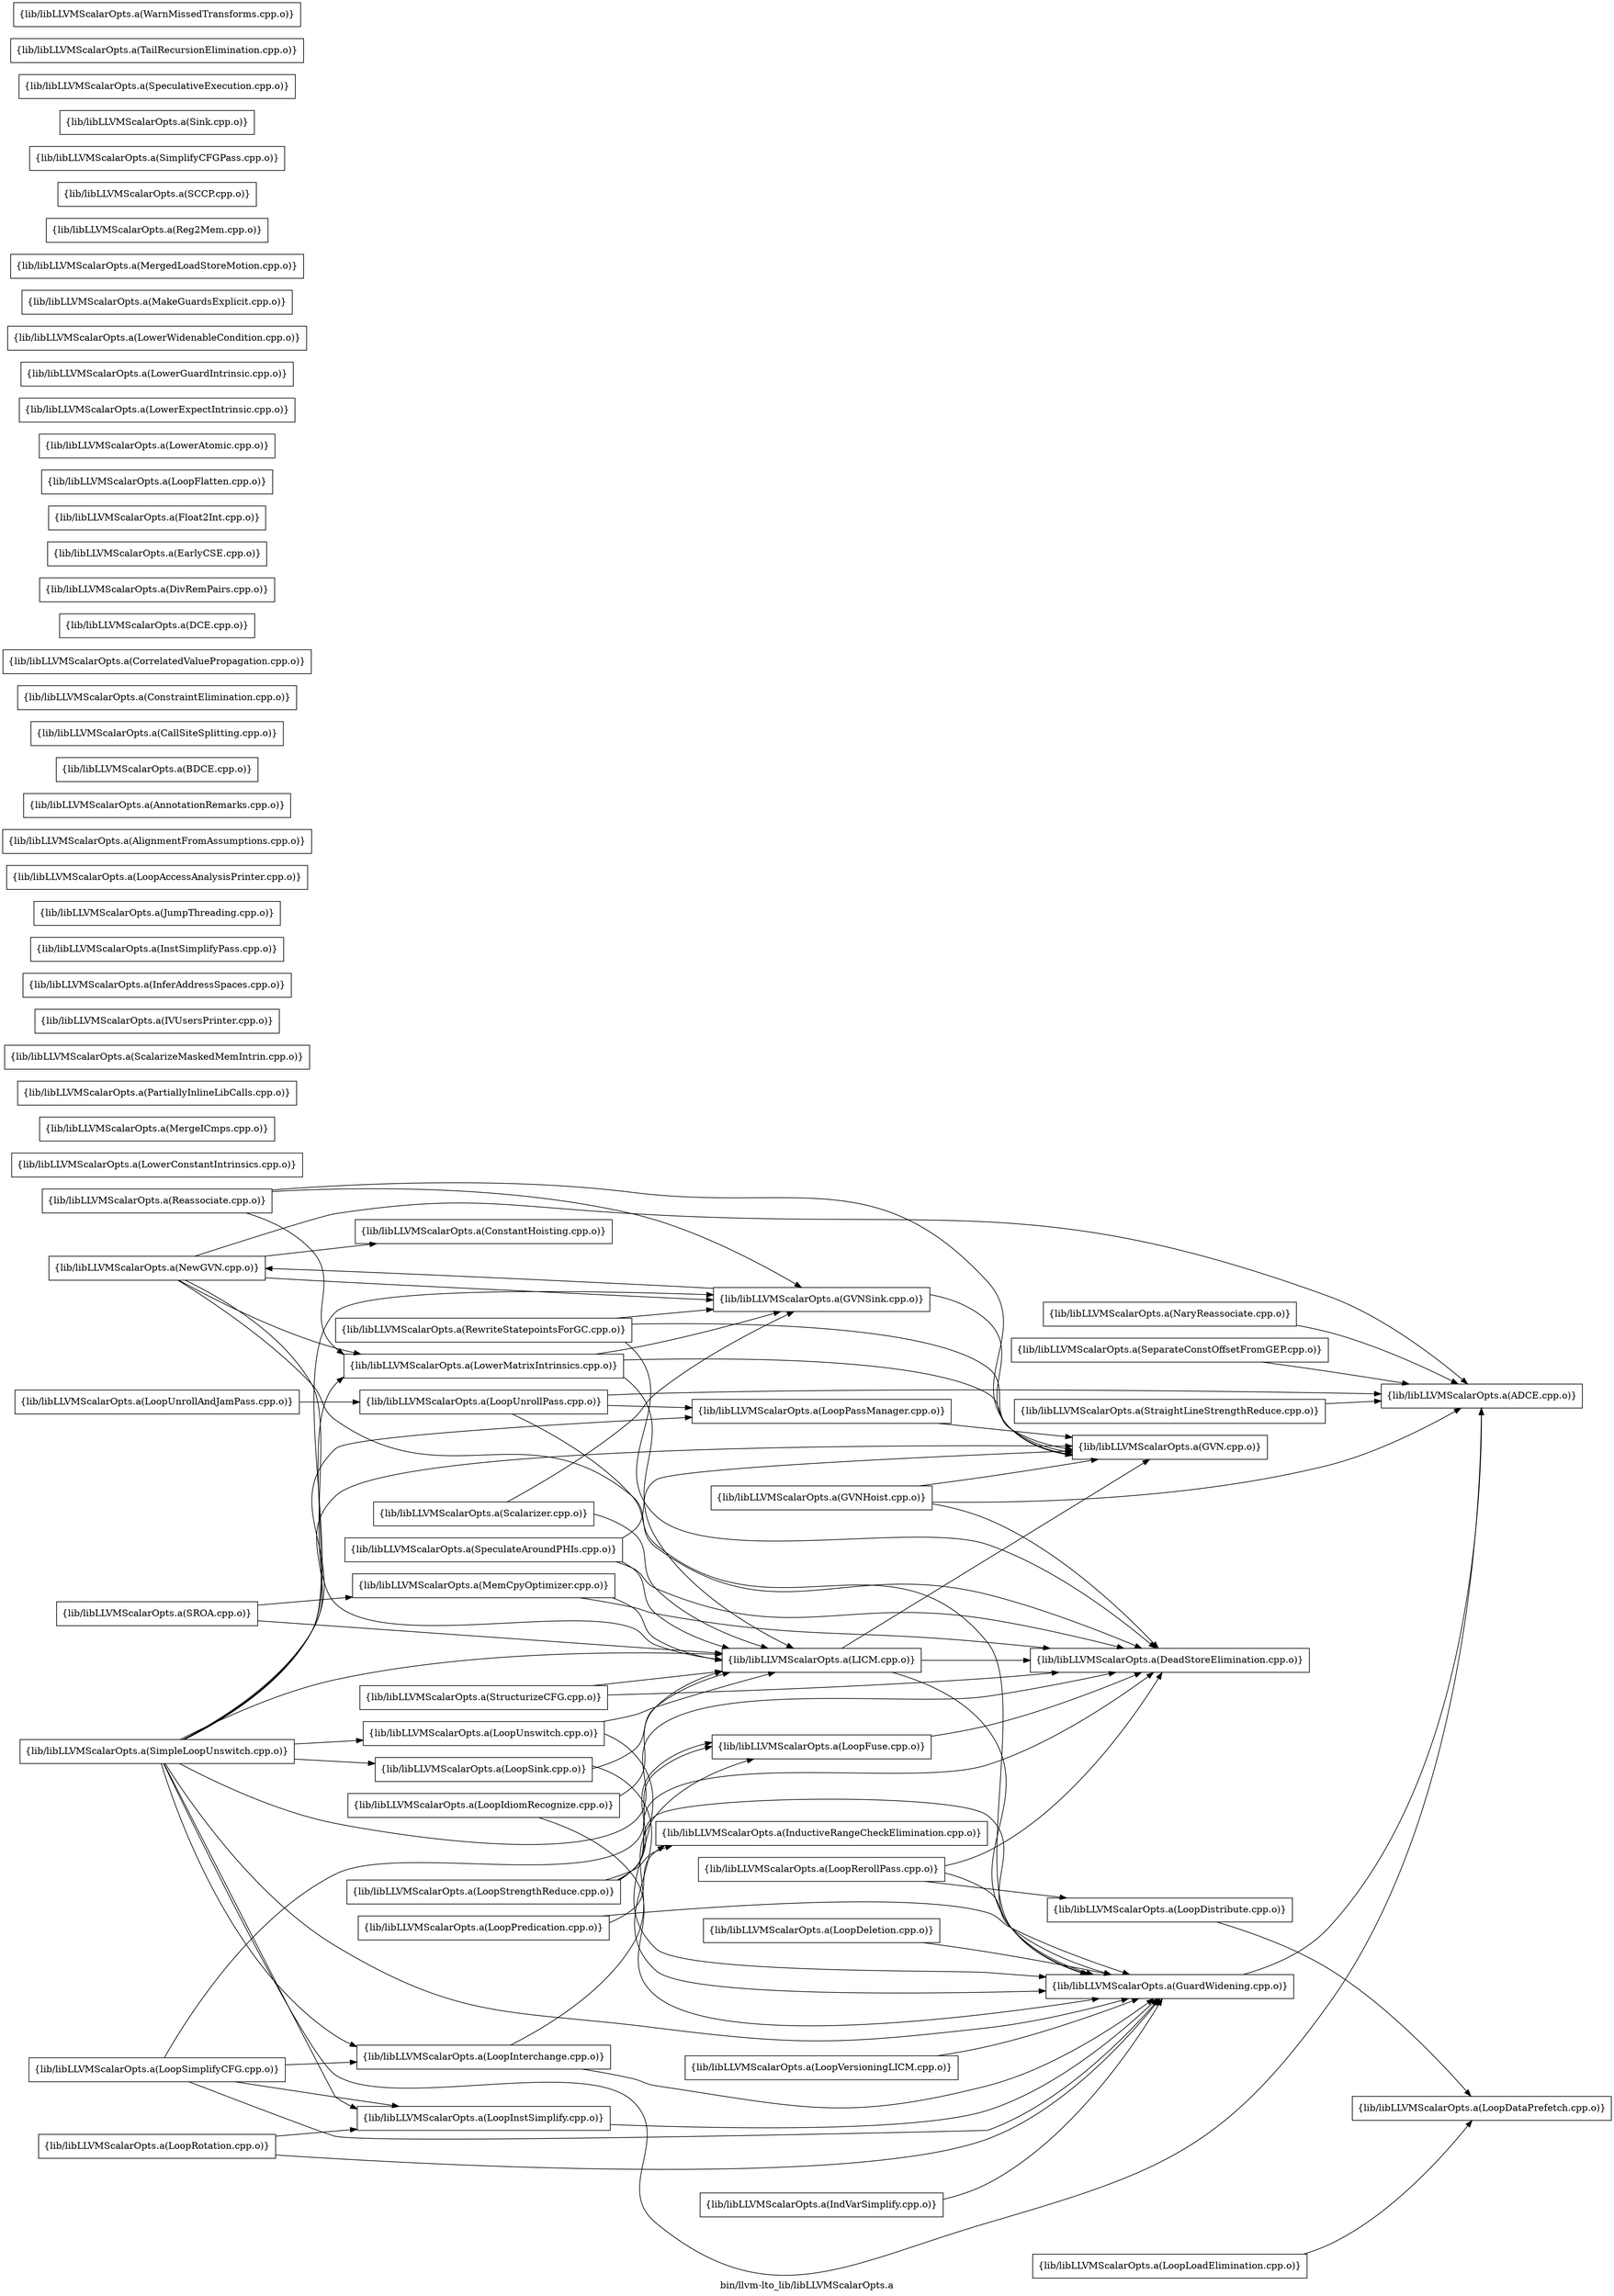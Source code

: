 digraph "bin/llvm-lto_lib/libLLVMScalarOpts.a" {
	label="bin/llvm-lto_lib/libLLVMScalarOpts.a";
	rankdir=LR;

	Node0x562db732bae8 [shape=record,shape=box,group=0,label="{lib/libLLVMScalarOpts.a(ConstantHoisting.cpp.o)}"];
	Node0x562db7325fa8 [shape=record,shape=box,group=0,label="{lib/libLLVMScalarOpts.a(LoopStrengthReduce.cpp.o)}"];
	Node0x562db7325fa8 -> Node0x562db731efc8;
	Node0x562db7325fa8 -> Node0x562db7319d98;
	Node0x562db7325fa8 -> Node0x562db733a2c8;
	Node0x562db7325fa8 -> Node0x562db733bf38;
	Node0x562db7328ac8 [shape=record,shape=box,group=0,label="{lib/libLLVMScalarOpts.a(LowerConstantIntrinsics.cpp.o)}"];
	Node0x562db7332168 [shape=record,shape=box,group=0,label="{lib/libLLVMScalarOpts.a(MergeICmps.cpp.o)}"];
	Node0x562db7333798 [shape=record,shape=box,group=0,label="{lib/libLLVMScalarOpts.a(PartiallyInlineLibCalls.cpp.o)}"];
	Node0x562db732d668 [shape=record,shape=box,group=0,label="{lib/libLLVMScalarOpts.a(ScalarizeMaskedMemIntrin.cpp.o)}"];
	Node0x562db731f5b8 [shape=record,shape=box,group=0,label="{lib/libLLVMScalarOpts.a(IVUsersPrinter.cpp.o)}"];
	Node0x562db731efc8 [shape=record,shape=box,group=0,label="{lib/libLLVMScalarOpts.a(InductiveRangeCheckElimination.cpp.o)}"];
	Node0x562db731e7a8 [shape=record,shape=box,group=0,label="{lib/libLLVMScalarOpts.a(IndVarSimplify.cpp.o)}"];
	Node0x562db731e7a8 -> Node0x562db733a2c8;
	Node0x562db731e0c8 [shape=record,shape=box,group=0,label="{lib/libLLVMScalarOpts.a(InferAddressSpaces.cpp.o)}"];
	Node0x562db7337168 [shape=record,shape=box,group=0,label="{lib/libLLVMScalarOpts.a(InstSimplifyPass.cpp.o)}"];
	Node0x562db7337848 [shape=record,shape=box,group=0,label="{lib/libLLVMScalarOpts.a(JumpThreading.cpp.o)}"];
	Node0x562db7338018 [shape=record,shape=box,group=0,label="{lib/libLLVMScalarOpts.a(LICM.cpp.o)}"];
	Node0x562db7338018 -> Node0x562db7319d98;
	Node0x562db7338018 -> Node0x562db733a2c8;
	Node0x562db7338018 -> Node0x562db73395a8;
	Node0x562db7338798 [shape=record,shape=box,group=0,label="{lib/libLLVMScalarOpts.a(LoopAccessAnalysisPrinter.cpp.o)}"];
	Node0x562db7338f68 [shape=record,shape=box,group=0,label="{lib/libLLVMScalarOpts.a(LoopSink.cpp.o)}"];
	Node0x562db7338f68 -> Node0x562db7338018;
	Node0x562db7338f68 -> Node0x562db733a2c8;
	Node0x562db7339468 [shape=record,shape=box,group=0,label="{lib/libLLVMScalarOpts.a(LoopDeletion.cpp.o)}"];
	Node0x562db7339468 -> Node0x562db733a2c8;
	Node0x562db7334b48 [shape=record,shape=box,group=0,label="{lib/libLLVMScalarOpts.a(LoopDataPrefetch.cpp.o)}"];
	Node0x562db732eba8 [shape=record,shape=box,group=0,label="{lib/libLLVMScalarOpts.a(ADCE.cpp.o)}"];
	Node0x562db732ed38 [shape=record,shape=box,group=0,label="{lib/libLLVMScalarOpts.a(AlignmentFromAssumptions.cpp.o)}"];
	Node0x562db732a8c8 [shape=record,shape=box,group=0,label="{lib/libLLVMScalarOpts.a(AnnotationRemarks.cpp.o)}"];
	Node0x562db732ab98 [shape=record,shape=box,group=0,label="{lib/libLLVMScalarOpts.a(BDCE.cpp.o)}"];
	Node0x562db732b958 [shape=record,shape=box,group=0,label="{lib/libLLVMScalarOpts.a(CallSiteSplitting.cpp.o)}"];
	Node0x562db7318998 [shape=record,shape=box,group=0,label="{lib/libLLVMScalarOpts.a(ConstraintElimination.cpp.o)}"];
	Node0x562db73196b8 [shape=record,shape=box,group=0,label="{lib/libLLVMScalarOpts.a(CorrelatedValuePropagation.cpp.o)}"];
	Node0x562db7319118 [shape=record,shape=box,group=0,label="{lib/libLLVMScalarOpts.a(DCE.cpp.o)}"];
	Node0x562db7319d98 [shape=record,shape=box,group=0,label="{lib/libLLVMScalarOpts.a(DeadStoreElimination.cpp.o)}"];
	Node0x562db731aa68 [shape=record,shape=box,group=0,label="{lib/libLLVMScalarOpts.a(DivRemPairs.cpp.o)}"];
	Node0x562db731a248 [shape=record,shape=box,group=0,label="{lib/libLLVMScalarOpts.a(EarlyCSE.cpp.o)}"];
	Node0x562db731af68 [shape=record,shape=box,group=0,label="{lib/libLLVMScalarOpts.a(Float2Int.cpp.o)}"];
	Node0x562db733a2c8 [shape=record,shape=box,group=0,label="{lib/libLLVMScalarOpts.a(GuardWidening.cpp.o)}"];
	Node0x562db733a2c8 -> Node0x562db732eba8;
	Node0x562db73395a8 [shape=record,shape=box,group=0,label="{lib/libLLVMScalarOpts.a(GVN.cpp.o)}"];
	Node0x562db7339d78 [shape=record,shape=box,group=0,label="{lib/libLLVMScalarOpts.a(GVNHoist.cpp.o)}"];
	Node0x562db7339d78 -> Node0x562db732eba8;
	Node0x562db7339d78 -> Node0x562db7319d98;
	Node0x562db7339d78 -> Node0x562db73395a8;
	Node0x562db733b8a8 [shape=record,shape=box,group=0,label="{lib/libLLVMScalarOpts.a(GVNSink.cpp.o)}"];
	Node0x562db733b8a8 -> Node0x562db73395a8;
	Node0x562db733b8a8 -> Node0x562db7333478;
	Node0x562db733cbb8 [shape=record,shape=box,group=0,label="{lib/libLLVMScalarOpts.a(LoopDistribute.cpp.o)}"];
	Node0x562db733cbb8 -> Node0x562db7334b48;
	Node0x562db733bf38 [shape=record,shape=box,group=0,label="{lib/libLLVMScalarOpts.a(LoopFuse.cpp.o)}"];
	Node0x562db733bf38 -> Node0x562db7319d98;
	Node0x562db733c348 [shape=record,shape=box,group=0,label="{lib/libLLVMScalarOpts.a(LoopIdiomRecognize.cpp.o)}"];
	Node0x562db733c348 -> Node0x562db7338018;
	Node0x562db733c348 -> Node0x562db733a2c8;
	Node0x562db733de28 [shape=record,shape=box,group=0,label="{lib/libLLVMScalarOpts.a(LoopInstSimplify.cpp.o)}"];
	Node0x562db733de28 -> Node0x562db733a2c8;
	Node0x562db733d248 [shape=record,shape=box,group=0,label="{lib/libLLVMScalarOpts.a(LoopInterchange.cpp.o)}"];
	Node0x562db733d248 -> Node0x562db733a2c8;
	Node0x562db733d248 -> Node0x562db733bf38;
	Node0x562db733da18 [shape=record,shape=box,group=0,label="{lib/libLLVMScalarOpts.a(LoopFlatten.cpp.o)}"];
	Node0x562db7335818 [shape=record,shape=box,group=0,label="{lib/libLLVMScalarOpts.a(LoopLoadElimination.cpp.o)}"];
	Node0x562db7335818 -> Node0x562db7334b48;
	Node0x562db7334d28 [shape=record,shape=box,group=0,label="{lib/libLLVMScalarOpts.a(LoopPassManager.cpp.o)}"];
	Node0x562db7334d28 -> Node0x562db73395a8;
	Node0x562db7336718 [shape=record,shape=box,group=0,label="{lib/libLLVMScalarOpts.a(LoopPredication.cpp.o)}"];
	Node0x562db7336718 -> Node0x562db731efc8;
	Node0x562db7336718 -> Node0x562db733a2c8;
	Node0x562db7336a38 [shape=record,shape=box,group=0,label="{lib/libLLVMScalarOpts.a(LoopRerollPass.cpp.o)}"];
	Node0x562db7336a38 -> Node0x562db7319d98;
	Node0x562db7336a38 -> Node0x562db733a2c8;
	Node0x562db7336a38 -> Node0x562db733cbb8;
	Node0x562db7335b38 [shape=record,shape=box,group=0,label="{lib/libLLVMScalarOpts.a(LoopRotation.cpp.o)}"];
	Node0x562db7335b38 -> Node0x562db733a2c8;
	Node0x562db7335b38 -> Node0x562db733de28;
	Node0x562db7326cc8 [shape=record,shape=box,group=0,label="{lib/libLLVMScalarOpts.a(LoopSimplifyCFG.cpp.o)}"];
	Node0x562db7326cc8 -> Node0x562db733a2c8;
	Node0x562db7326cc8 -> Node0x562db733bf38;
	Node0x562db7326cc8 -> Node0x562db733de28;
	Node0x562db7326cc8 -> Node0x562db733d248;
	Node0x562db7325dc8 [shape=record,shape=box,group=0,label="{lib/libLLVMScalarOpts.a(LoopUnrollPass.cpp.o)}"];
	Node0x562db7325dc8 -> Node0x562db732eba8;
	Node0x562db7325dc8 -> Node0x562db733a2c8;
	Node0x562db7325dc8 -> Node0x562db7334d28;
	Node0x562db732a1e8 [shape=record,shape=box,group=0,label="{lib/libLLVMScalarOpts.a(LoopUnrollAndJamPass.cpp.o)}"];
	Node0x562db732a1e8 -> Node0x562db7325dc8;
	Node0x562db7329b08 [shape=record,shape=box,group=0,label="{lib/libLLVMScalarOpts.a(LoopVersioningLICM.cpp.o)}"];
	Node0x562db7329b08 -> Node0x562db733a2c8;
	Node0x562db7328de8 [shape=record,shape=box,group=0,label="{lib/libLLVMScalarOpts.a(LowerAtomic.cpp.o)}"];
	Node0x562db7327ee8 [shape=record,shape=box,group=0,label="{lib/libLLVMScalarOpts.a(LowerExpectIntrinsic.cpp.o)}"];
	Node0x562db7322948 [shape=record,shape=box,group=0,label="{lib/libLLVMScalarOpts.a(LowerGuardIntrinsic.cpp.o)}"];
	Node0x562db7322128 [shape=record,shape=box,group=0,label="{lib/libLLVMScalarOpts.a(LowerMatrixIntrinsics.cpp.o)}"];
	Node0x562db7322128 -> Node0x562db7338018;
	Node0x562db7322128 -> Node0x562db73395a8;
	Node0x562db7322128 -> Node0x562db733b8a8;
	Node0x562db7331a88 [shape=record,shape=box,group=0,label="{lib/libLLVMScalarOpts.a(LowerWidenableCondition.cpp.o)}"];
	Node0x562db7331128 [shape=record,shape=box,group=0,label="{lib/libLLVMScalarOpts.a(MakeGuardsExplicit.cpp.o)}"];
	Node0x562db73329d8 [shape=record,shape=box,group=0,label="{lib/libLLVMScalarOpts.a(MemCpyOptimizer.cpp.o)}"];
	Node0x562db73329d8 -> Node0x562db7338018;
	Node0x562db73329d8 -> Node0x562db7319d98;
	Node0x562db7332438 [shape=record,shape=box,group=0,label="{lib/libLLVMScalarOpts.a(MergedLoadStoreMotion.cpp.o)}"];
	Node0x562db7333bf8 [shape=record,shape=box,group=0,label="{lib/libLLVMScalarOpts.a(NaryReassociate.cpp.o)}"];
	Node0x562db7333bf8 -> Node0x562db732eba8;
	Node0x562db7333478 [shape=record,shape=box,group=0,label="{lib/libLLVMScalarOpts.a(NewGVN.cpp.o)}"];
	Node0x562db7333478 -> Node0x562db7338018;
	Node0x562db7333478 -> Node0x562db732eba8;
	Node0x562db7333478 -> Node0x562db732bae8;
	Node0x562db7333478 -> Node0x562db7319d98;
	Node0x562db7333478 -> Node0x562db733b8a8;
	Node0x562db7333478 -> Node0x562db7322128;
	Node0x562db7335138 [shape=record,shape=box,group=0,label="{lib/libLLVMScalarOpts.a(Reassociate.cpp.o)}"];
	Node0x562db7335138 -> Node0x562db73395a8;
	Node0x562db7335138 -> Node0x562db733b8a8;
	Node0x562db7335138 -> Node0x562db7322128;
	Node0x562db7334dc8 [shape=record,shape=box,group=0,label="{lib/libLLVMScalarOpts.a(Reg2Mem.cpp.o)}"];
	Node0x562db73368a8 [shape=record,shape=box,group=0,label="{lib/libLLVMScalarOpts.a(RewriteStatepointsForGC.cpp.o)}"];
	Node0x562db73368a8 -> Node0x562db7319d98;
	Node0x562db73368a8 -> Node0x562db73395a8;
	Node0x562db73368a8 -> Node0x562db733b8a8;
	Node0x562db732ea18 [shape=record,shape=box,group=0,label="{lib/libLLVMScalarOpts.a(SCCP.cpp.o)}"];
	Node0x562db732dd98 [shape=record,shape=box,group=0,label="{lib/libLLVMScalarOpts.a(SROA.cpp.o)}"];
	Node0x562db732dd98 -> Node0x562db7338018;
	Node0x562db732dd98 -> Node0x562db73329d8;
	Node0x562db732dac8 [shape=record,shape=box,group=0,label="{lib/libLLVMScalarOpts.a(Scalarizer.cpp.o)}"];
	Node0x562db732dac8 -> Node0x562db7338018;
	Node0x562db732dac8 -> Node0x562db733b8a8;
	Node0x562db732c948 [shape=record,shape=box,group=0,label="{lib/libLLVMScalarOpts.a(SeparateConstOffsetFromGEP.cpp.o)}"];
	Node0x562db732c948 -> Node0x562db732eba8;
	Node0x562db732c678 [shape=record,shape=box,group=0,label="{lib/libLLVMScalarOpts.a(SimpleLoopUnswitch.cpp.o)}"];
	Node0x562db732c678 -> Node0x562db7338018;
	Node0x562db732c678 -> Node0x562db7338f68;
	Node0x562db732c678 -> Node0x562db732eba8;
	Node0x562db732c678 -> Node0x562db7319d98;
	Node0x562db732c678 -> Node0x562db733a2c8;
	Node0x562db732c678 -> Node0x562db73395a8;
	Node0x562db732c678 -> Node0x562db733b8a8;
	Node0x562db732c678 -> Node0x562db733de28;
	Node0x562db732c678 -> Node0x562db733d248;
	Node0x562db732c678 -> Node0x562db7334d28;
	Node0x562db732c678 -> Node0x562db7329c98;
	Node0x562db732c678 -> Node0x562db7322128;
	Node0x562db732b9f8 [shape=record,shape=box,group=0,label="{lib/libLLVMScalarOpts.a(SimplifyCFGPass.cpp.o)}"];
	Node0x562db732b8b8 [shape=record,shape=box,group=0,label="{lib/libLLVMScalarOpts.a(Sink.cpp.o)}"];
	Node0x562db732ac38 [shape=record,shape=box,group=0,label="{lib/libLLVMScalarOpts.a(SpeculativeExecution.cpp.o)}"];
	Node0x562db732aa58 [shape=record,shape=box,group=0,label="{lib/libLLVMScalarOpts.a(SpeculateAroundPHIs.cpp.o)}"];
	Node0x562db732aa58 -> Node0x562db7338018;
	Node0x562db732aa58 -> Node0x562db7319d98;
	Node0x562db732aa58 -> Node0x562db73395a8;
	Node0x562db7333e28 [shape=record,shape=box,group=0,label="{lib/libLLVMScalarOpts.a(StraightLineStrengthReduce.cpp.o)}"];
	Node0x562db7333e28 -> Node0x562db732eba8;
	Node0x562db73231b8 [shape=record,shape=box,group=0,label="{lib/libLLVMScalarOpts.a(StructurizeCFG.cpp.o)}"];
	Node0x562db73231b8 -> Node0x562db7338018;
	Node0x562db73231b8 -> Node0x562db7319d98;
	Node0x562db7325378 [shape=record,shape=box,group=0,label="{lib/libLLVMScalarOpts.a(TailRecursionElimination.cpp.o)}"];
	Node0x562db7324ba8 [shape=record,shape=box,group=0,label="{lib/libLLVMScalarOpts.a(WarnMissedTransforms.cpp.o)}"];
	Node0x562db7329c98 [shape=record,shape=box,group=0,label="{lib/libLLVMScalarOpts.a(LoopUnswitch.cpp.o)}"];
	Node0x562db7329c98 -> Node0x562db7338018;
	Node0x562db7329c98 -> Node0x562db733a2c8;
}
